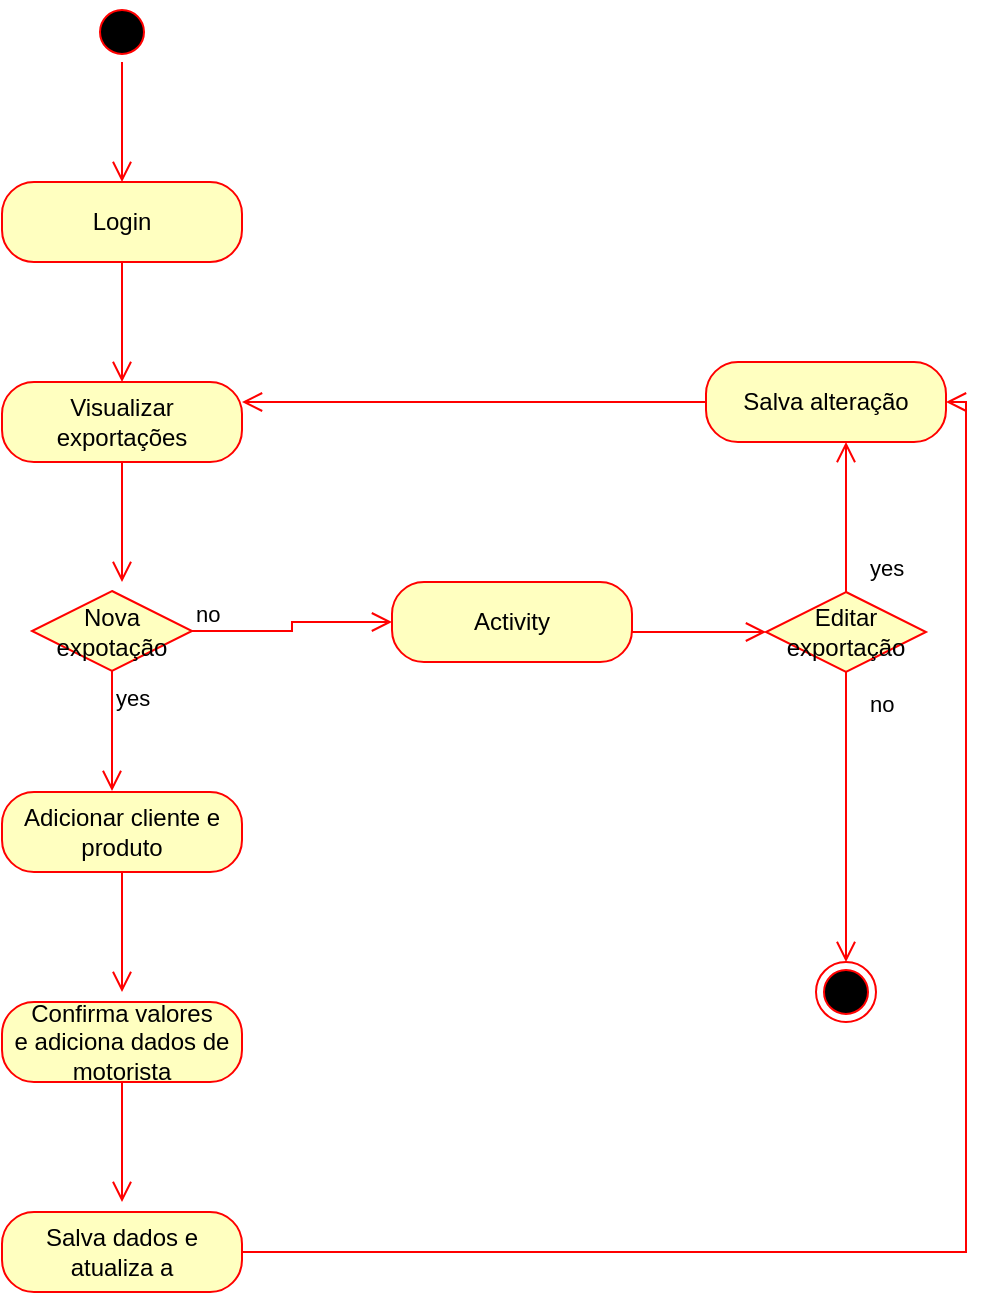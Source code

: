 <mxfile version="27.1.6">
  <diagram name="Página-1" id="Me8k9Jn1nxAtM7TU9_bo">
    <mxGraphModel dx="1416" dy="705" grid="1" gridSize="10" guides="1" tooltips="1" connect="1" arrows="1" fold="1" page="1" pageScale="1" pageWidth="827" pageHeight="1169" math="0" shadow="0">
      <root>
        <mxCell id="0" />
        <mxCell id="1" parent="0" />
        <mxCell id="kwFjBJ1So1--dnsf-Jch-7" value="" style="ellipse;html=1;shape=startState;fillColor=#000000;strokeColor=#ff0000;" vertex="1" parent="1">
          <mxGeometry x="180" y="190" width="30" height="30" as="geometry" />
        </mxCell>
        <mxCell id="kwFjBJ1So1--dnsf-Jch-8" value="" style="edgeStyle=orthogonalEdgeStyle;html=1;verticalAlign=bottom;endArrow=open;endSize=8;strokeColor=#ff0000;rounded=0;" edge="1" source="kwFjBJ1So1--dnsf-Jch-7" parent="1">
          <mxGeometry relative="1" as="geometry">
            <mxPoint x="195" y="280" as="targetPoint" />
          </mxGeometry>
        </mxCell>
        <mxCell id="kwFjBJ1So1--dnsf-Jch-10" value="Login" style="rounded=1;whiteSpace=wrap;html=1;arcSize=40;fontColor=#000000;fillColor=#ffffc0;strokeColor=#ff0000;" vertex="1" parent="1">
          <mxGeometry x="135" y="280" width="120" height="40" as="geometry" />
        </mxCell>
        <mxCell id="kwFjBJ1So1--dnsf-Jch-11" value="" style="edgeStyle=orthogonalEdgeStyle;html=1;verticalAlign=bottom;endArrow=open;endSize=8;strokeColor=#ff0000;rounded=0;" edge="1" source="kwFjBJ1So1--dnsf-Jch-10" parent="1">
          <mxGeometry relative="1" as="geometry">
            <mxPoint x="195" y="380" as="targetPoint" />
          </mxGeometry>
        </mxCell>
        <mxCell id="kwFjBJ1So1--dnsf-Jch-16" value="Visualizar exportações" style="rounded=1;whiteSpace=wrap;html=1;arcSize=40;fontColor=#000000;fillColor=#ffffc0;strokeColor=#ff0000;" vertex="1" parent="1">
          <mxGeometry x="135" y="380" width="120" height="40" as="geometry" />
        </mxCell>
        <mxCell id="kwFjBJ1So1--dnsf-Jch-17" value="" style="edgeStyle=orthogonalEdgeStyle;html=1;verticalAlign=bottom;endArrow=open;endSize=8;strokeColor=#ff0000;rounded=0;" edge="1" source="kwFjBJ1So1--dnsf-Jch-16" parent="1">
          <mxGeometry relative="1" as="geometry">
            <mxPoint x="195" y="480" as="targetPoint" />
          </mxGeometry>
        </mxCell>
        <mxCell id="kwFjBJ1So1--dnsf-Jch-18" value="Nova expotação" style="rhombus;whiteSpace=wrap;html=1;fontColor=#000000;fillColor=#ffffc0;strokeColor=#ff0000;" vertex="1" parent="1">
          <mxGeometry x="150" y="484.5" width="80" height="40" as="geometry" />
        </mxCell>
        <mxCell id="kwFjBJ1So1--dnsf-Jch-19" value="no" style="edgeStyle=orthogonalEdgeStyle;html=1;align=left;verticalAlign=bottom;endArrow=open;endSize=8;strokeColor=#ff0000;rounded=0;entryX=0;entryY=0.5;entryDx=0;entryDy=0;" edge="1" source="kwFjBJ1So1--dnsf-Jch-18" parent="1" target="kwFjBJ1So1--dnsf-Jch-48">
          <mxGeometry x="-1" relative="1" as="geometry">
            <mxPoint x="320" y="505" as="targetPoint" />
          </mxGeometry>
        </mxCell>
        <mxCell id="kwFjBJ1So1--dnsf-Jch-20" value="yes" style="edgeStyle=orthogonalEdgeStyle;html=1;align=left;verticalAlign=top;endArrow=open;endSize=8;strokeColor=#ff0000;rounded=0;" edge="1" source="kwFjBJ1So1--dnsf-Jch-18" parent="1">
          <mxGeometry x="-1" relative="1" as="geometry">
            <mxPoint x="190" y="584.5" as="targetPoint" />
          </mxGeometry>
        </mxCell>
        <mxCell id="kwFjBJ1So1--dnsf-Jch-23" value="Adicionar cliente e produto" style="rounded=1;whiteSpace=wrap;html=1;arcSize=40;fontColor=#000000;fillColor=#ffffc0;strokeColor=#ff0000;" vertex="1" parent="1">
          <mxGeometry x="135" y="585" width="120" height="40" as="geometry" />
        </mxCell>
        <mxCell id="kwFjBJ1So1--dnsf-Jch-24" value="" style="edgeStyle=orthogonalEdgeStyle;html=1;verticalAlign=bottom;endArrow=open;endSize=8;strokeColor=#ff0000;rounded=0;" edge="1" source="kwFjBJ1So1--dnsf-Jch-23" parent="1">
          <mxGeometry relative="1" as="geometry">
            <mxPoint x="195" y="685" as="targetPoint" />
          </mxGeometry>
        </mxCell>
        <mxCell id="kwFjBJ1So1--dnsf-Jch-27" value="&lt;div&gt;Confirma valores&lt;/div&gt;&lt;div&gt;e adiciona dados de motorista&lt;br&gt;&lt;/div&gt;" style="rounded=1;whiteSpace=wrap;html=1;arcSize=40;fontColor=#000000;fillColor=#ffffc0;strokeColor=#ff0000;" vertex="1" parent="1">
          <mxGeometry x="135" y="690" width="120" height="40" as="geometry" />
        </mxCell>
        <mxCell id="kwFjBJ1So1--dnsf-Jch-28" value="" style="edgeStyle=orthogonalEdgeStyle;html=1;verticalAlign=bottom;endArrow=open;endSize=8;strokeColor=#ff0000;rounded=0;" edge="1" source="kwFjBJ1So1--dnsf-Jch-27" parent="1">
          <mxGeometry relative="1" as="geometry">
            <mxPoint x="195" y="790" as="targetPoint" />
          </mxGeometry>
        </mxCell>
        <mxCell id="kwFjBJ1So1--dnsf-Jch-31" value="Editar exportação" style="rhombus;whiteSpace=wrap;html=1;fontColor=#000000;fillColor=#ffffc0;strokeColor=#ff0000;" vertex="1" parent="1">
          <mxGeometry x="517" y="485" width="80" height="40" as="geometry" />
        </mxCell>
        <mxCell id="kwFjBJ1So1--dnsf-Jch-32" value="no" style="edgeStyle=orthogonalEdgeStyle;html=1;align=left;verticalAlign=bottom;endArrow=open;endSize=8;strokeColor=#ff0000;rounded=0;" edge="1" source="kwFjBJ1So1--dnsf-Jch-31" parent="1">
          <mxGeometry x="-0.656" y="10" relative="1" as="geometry">
            <mxPoint x="557" y="670" as="targetPoint" />
            <mxPoint as="offset" />
          </mxGeometry>
        </mxCell>
        <mxCell id="kwFjBJ1So1--dnsf-Jch-33" value="yes" style="edgeStyle=orthogonalEdgeStyle;html=1;align=left;verticalAlign=top;endArrow=open;endSize=8;strokeColor=#ff0000;rounded=0;" edge="1" source="kwFjBJ1So1--dnsf-Jch-31" parent="1">
          <mxGeometry x="-0.338" y="-10" relative="1" as="geometry">
            <mxPoint x="557" y="410" as="targetPoint" />
            <mxPoint as="offset" />
          </mxGeometry>
        </mxCell>
        <mxCell id="kwFjBJ1So1--dnsf-Jch-37" value="Salva alteração" style="rounded=1;whiteSpace=wrap;html=1;arcSize=40;fontColor=#000000;fillColor=#ffffc0;strokeColor=#ff0000;" vertex="1" parent="1">
          <mxGeometry x="487" y="370" width="120" height="40" as="geometry" />
        </mxCell>
        <mxCell id="kwFjBJ1So1--dnsf-Jch-38" value="" style="edgeStyle=orthogonalEdgeStyle;html=1;verticalAlign=bottom;endArrow=open;endSize=8;strokeColor=#ff0000;rounded=0;entryX=1;entryY=0.25;entryDx=0;entryDy=0;" edge="1" source="kwFjBJ1So1--dnsf-Jch-37" parent="1" target="kwFjBJ1So1--dnsf-Jch-16">
          <mxGeometry relative="1" as="geometry">
            <mxPoint x="570" y="470" as="targetPoint" />
          </mxGeometry>
        </mxCell>
        <mxCell id="kwFjBJ1So1--dnsf-Jch-41" value="" style="ellipse;html=1;shape=endState;fillColor=#000000;strokeColor=#ff0000;" vertex="1" parent="1">
          <mxGeometry x="542" y="670" width="30" height="30" as="geometry" />
        </mxCell>
        <mxCell id="kwFjBJ1So1--dnsf-Jch-42" value="Salva dados e atualiza a" style="rounded=1;whiteSpace=wrap;html=1;arcSize=40;fontColor=#000000;fillColor=#ffffc0;strokeColor=#ff0000;" vertex="1" parent="1">
          <mxGeometry x="135" y="795" width="120" height="40" as="geometry" />
        </mxCell>
        <mxCell id="kwFjBJ1So1--dnsf-Jch-43" value="" style="edgeStyle=orthogonalEdgeStyle;html=1;verticalAlign=bottom;endArrow=open;endSize=8;strokeColor=#ff0000;rounded=0;entryX=1;entryY=0.5;entryDx=0;entryDy=0;" edge="1" source="kwFjBJ1So1--dnsf-Jch-42" parent="1" target="kwFjBJ1So1--dnsf-Jch-37">
          <mxGeometry relative="1" as="geometry">
            <mxPoint x="195" y="895" as="targetPoint" />
          </mxGeometry>
        </mxCell>
        <mxCell id="kwFjBJ1So1--dnsf-Jch-48" value="Activity" style="rounded=1;whiteSpace=wrap;html=1;arcSize=40;fontColor=#000000;fillColor=#ffffc0;strokeColor=#ff0000;" vertex="1" parent="1">
          <mxGeometry x="330" y="480" width="120" height="40" as="geometry" />
        </mxCell>
        <mxCell id="kwFjBJ1So1--dnsf-Jch-49" value="" style="edgeStyle=orthogonalEdgeStyle;html=1;verticalAlign=bottom;endArrow=open;endSize=8;strokeColor=#ff0000;rounded=0;exitX=1;exitY=0.5;exitDx=0;exitDy=0;entryX=0;entryY=0.5;entryDx=0;entryDy=0;" edge="1" source="kwFjBJ1So1--dnsf-Jch-48" parent="1" target="kwFjBJ1So1--dnsf-Jch-31">
          <mxGeometry relative="1" as="geometry">
            <mxPoint x="390" y="580" as="targetPoint" />
            <Array as="points">
              <mxPoint x="450" y="505" />
            </Array>
          </mxGeometry>
        </mxCell>
      </root>
    </mxGraphModel>
  </diagram>
</mxfile>
